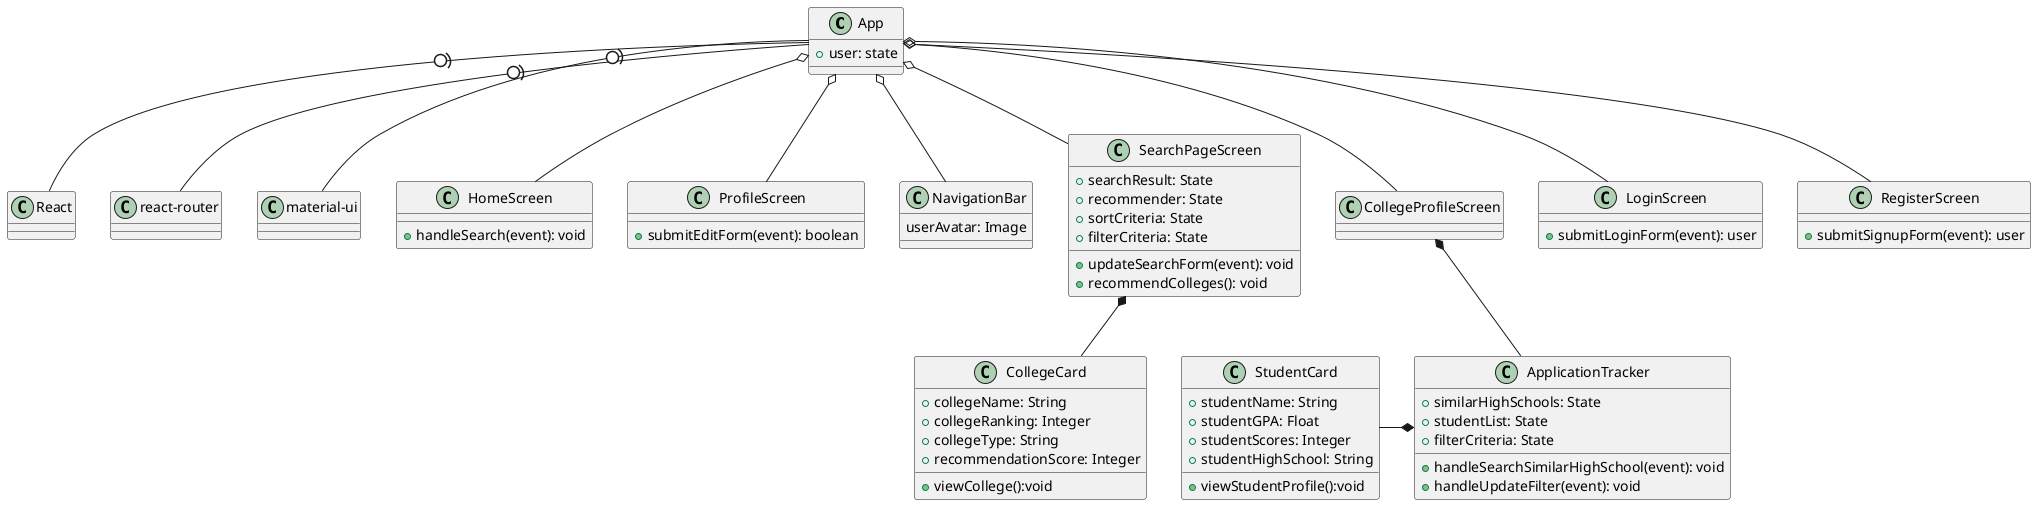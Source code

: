 @startuml frontend
'left to right direction

class App{
    +user: state
}
class "React"{
}
App -(0- "React"
App -(0- "react-router"
App -(0- "material-ui"


class HomeScreen{
    +handleSearch(event): void
}

class ProfileScreen{
    +submitEditForm(event): boolean
}

class NavigationBar{
    userAvatar: Image
}

App o-- NavigationBar

class SearchPageScreen{
    +searchResult: State
    +recommender: State
    +sortCriteria: State
    +filterCriteria: State
    +updateSearchForm(event): void
    +recommendColleges(): void
}

class CollegeCard{
    +collegeName: String 
    +collegeRanking: Integer
    +collegeType: String
    +recommendationScore: Integer
    +viewCollege():void
}
SearchPageScreen*--CollegeCard

class CollegeProfileScreen{
}  

class ApplicationTracker{
    +similarHighSchools: State
    +studentList: State
    +filterCriteria: State
    +handleSearchSimilarHighSchool(event): void
    +handleUpdateFilter(event): void
}
class StudentCard{
    +studentName: String    
    +studentGPA: Float
    +studentScores: Integer
    +studentHighSchool: String
    +viewStudentProfile():void
}
StudentCard -* ApplicationTracker
CollegeProfileScreen *-- ApplicationTracker

class LoginScreen{
    +submitLoginForm(event): user
} 

class RegisterScreen{
    +submitSignupForm(event): user
}


App o-- HomeScreen
App o-- ProfileScreen
App o-- SearchPageScreen
App o-- CollegeProfileScreen
App o-- LoginScreen
App o-- RegisterScreen



@enduml